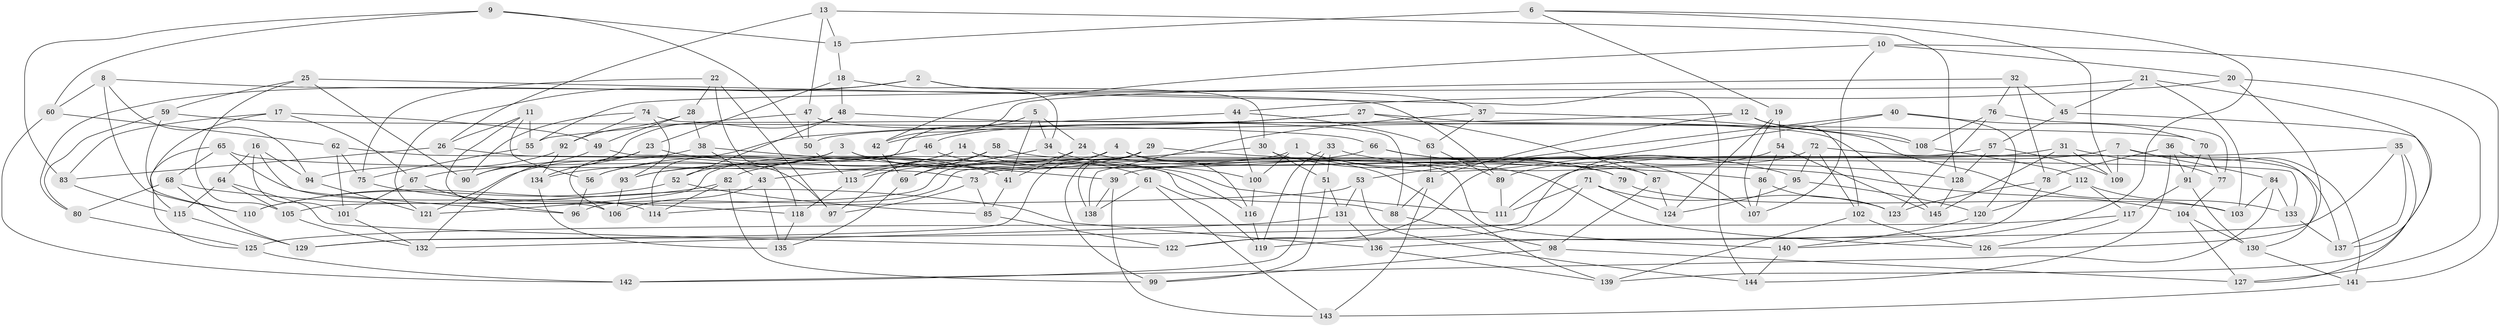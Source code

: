 // Generated by graph-tools (version 1.1) at 2025/38/03/09/25 02:38:01]
// undirected, 145 vertices, 290 edges
graph export_dot {
graph [start="1"]
  node [color=gray90,style=filled];
  1;
  2;
  3;
  4;
  5;
  6;
  7;
  8;
  9;
  10;
  11;
  12;
  13;
  14;
  15;
  16;
  17;
  18;
  19;
  20;
  21;
  22;
  23;
  24;
  25;
  26;
  27;
  28;
  29;
  30;
  31;
  32;
  33;
  34;
  35;
  36;
  37;
  38;
  39;
  40;
  41;
  42;
  43;
  44;
  45;
  46;
  47;
  48;
  49;
  50;
  51;
  52;
  53;
  54;
  55;
  56;
  57;
  58;
  59;
  60;
  61;
  62;
  63;
  64;
  65;
  66;
  67;
  68;
  69;
  70;
  71;
  72;
  73;
  74;
  75;
  76;
  77;
  78;
  79;
  80;
  81;
  82;
  83;
  84;
  85;
  86;
  87;
  88;
  89;
  90;
  91;
  92;
  93;
  94;
  95;
  96;
  97;
  98;
  99;
  100;
  101;
  102;
  103;
  104;
  105;
  106;
  107;
  108;
  109;
  110;
  111;
  112;
  113;
  114;
  115;
  116;
  117;
  118;
  119;
  120;
  121;
  122;
  123;
  124;
  125;
  126;
  127;
  128;
  129;
  130;
  131;
  132;
  133;
  134;
  135;
  136;
  137;
  138;
  139;
  140;
  141;
  142;
  143;
  144;
  145;
  1 -- 100;
  1 -- 105;
  1 -- 95;
  1 -- 79;
  2 -- 37;
  2 -- 30;
  2 -- 80;
  2 -- 121;
  3 -- 111;
  3 -- 56;
  3 -- 134;
  3 -- 61;
  4 -- 121;
  4 -- 129;
  4 -- 87;
  4 -- 116;
  5 -- 24;
  5 -- 34;
  5 -- 41;
  5 -- 114;
  6 -- 109;
  6 -- 15;
  6 -- 140;
  6 -- 19;
  7 -- 84;
  7 -- 130;
  7 -- 111;
  7 -- 109;
  8 -- 89;
  8 -- 94;
  8 -- 60;
  8 -- 110;
  9 -- 60;
  9 -- 83;
  9 -- 50;
  9 -- 15;
  10 -- 42;
  10 -- 141;
  10 -- 20;
  10 -- 107;
  11 -- 56;
  11 -- 55;
  11 -- 106;
  11 -- 26;
  12 -- 81;
  12 -- 108;
  12 -- 102;
  12 -- 50;
  13 -- 47;
  13 -- 128;
  13 -- 15;
  13 -- 26;
  14 -- 140;
  14 -- 100;
  14 -- 52;
  14 -- 93;
  15 -- 18;
  16 -- 101;
  16 -- 94;
  16 -- 64;
  16 -- 96;
  17 -- 115;
  17 -- 83;
  17 -- 49;
  17 -- 67;
  18 -- 48;
  18 -- 23;
  18 -- 34;
  19 -- 107;
  19 -- 124;
  19 -- 54;
  20 -- 127;
  20 -- 126;
  20 -- 44;
  21 -- 103;
  21 -- 137;
  21 -- 45;
  21 -- 55;
  22 -- 28;
  22 -- 75;
  22 -- 97;
  22 -- 118;
  23 -- 134;
  23 -- 132;
  23 -- 41;
  24 -- 69;
  24 -- 79;
  24 -- 41;
  25 -- 105;
  25 -- 90;
  25 -- 144;
  25 -- 59;
  26 -- 83;
  26 -- 97;
  27 -- 46;
  27 -- 87;
  27 -- 42;
  27 -- 103;
  28 -- 38;
  28 -- 49;
  28 -- 92;
  29 -- 99;
  29 -- 82;
  29 -- 138;
  29 -- 86;
  30 -- 51;
  30 -- 43;
  30 -- 79;
  31 -- 39;
  31 -- 109;
  31 -- 145;
  31 -- 77;
  32 -- 78;
  32 -- 42;
  32 -- 45;
  32 -- 76;
  33 -- 119;
  33 -- 51;
  33 -- 142;
  33 -- 104;
  34 -- 113;
  34 -- 139;
  35 -- 127;
  35 -- 136;
  35 -- 137;
  35 -- 73;
  36 -- 144;
  36 -- 78;
  36 -- 91;
  36 -- 141;
  37 -- 138;
  37 -- 108;
  37 -- 63;
  38 -- 39;
  38 -- 43;
  38 -- 121;
  39 -- 138;
  39 -- 143;
  40 -- 122;
  40 -- 120;
  40 -- 70;
  40 -- 53;
  41 -- 85;
  42 -- 69;
  43 -- 106;
  43 -- 135;
  44 -- 106;
  44 -- 63;
  44 -- 100;
  45 -- 139;
  45 -- 57;
  46 -- 116;
  46 -- 56;
  46 -- 93;
  47 -- 55;
  47 -- 145;
  47 -- 50;
  48 -- 52;
  48 -- 90;
  48 -- 70;
  49 -- 133;
  49 -- 90;
  50 -- 113;
  51 -- 131;
  51 -- 99;
  52 -- 110;
  52 -- 85;
  53 -- 114;
  53 -- 144;
  53 -- 131;
  54 -- 86;
  54 -- 145;
  54 -- 89;
  55 -- 75;
  56 -- 96;
  57 -- 96;
  57 -- 128;
  57 -- 109;
  58 -- 113;
  58 -- 97;
  58 -- 69;
  58 -- 126;
  59 -- 80;
  59 -- 66;
  59 -- 110;
  60 -- 142;
  60 -- 62;
  61 -- 119;
  61 -- 138;
  61 -- 143;
  62 -- 101;
  62 -- 75;
  62 -- 88;
  63 -- 81;
  63 -- 89;
  64 -- 122;
  64 -- 115;
  64 -- 105;
  65 -- 73;
  65 -- 125;
  65 -- 68;
  65 -- 114;
  66 -- 67;
  66 -- 107;
  66 -- 128;
  67 -- 101;
  67 -- 96;
  68 -- 136;
  68 -- 80;
  68 -- 129;
  69 -- 135;
  70 -- 77;
  70 -- 91;
  71 -- 111;
  71 -- 124;
  71 -- 123;
  71 -- 122;
  72 -- 137;
  72 -- 95;
  72 -- 102;
  72 -- 129;
  73 -- 97;
  73 -- 85;
  74 -- 93;
  74 -- 90;
  74 -- 88;
  74 -- 92;
  75 -- 118;
  76 -- 108;
  76 -- 77;
  76 -- 123;
  77 -- 104;
  78 -- 119;
  78 -- 123;
  79 -- 103;
  80 -- 125;
  81 -- 88;
  81 -- 143;
  82 -- 114;
  82 -- 99;
  82 -- 110;
  83 -- 115;
  84 -- 142;
  84 -- 133;
  84 -- 103;
  85 -- 122;
  86 -- 123;
  86 -- 107;
  87 -- 98;
  87 -- 124;
  88 -- 98;
  89 -- 111;
  91 -- 117;
  91 -- 130;
  92 -- 94;
  92 -- 134;
  93 -- 106;
  94 -- 121;
  95 -- 124;
  95 -- 120;
  98 -- 99;
  98 -- 127;
  100 -- 116;
  101 -- 132;
  102 -- 126;
  102 -- 139;
  104 -- 130;
  104 -- 127;
  105 -- 132;
  108 -- 112;
  112 -- 133;
  112 -- 117;
  112 -- 120;
  113 -- 118;
  115 -- 129;
  116 -- 119;
  117 -- 125;
  117 -- 126;
  118 -- 135;
  120 -- 140;
  125 -- 142;
  128 -- 145;
  130 -- 141;
  131 -- 132;
  131 -- 136;
  133 -- 137;
  134 -- 135;
  136 -- 139;
  140 -- 144;
  141 -- 143;
}
